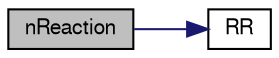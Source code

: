 digraph "nReaction"
{
  bgcolor="transparent";
  edge [fontname="FreeSans",fontsize="10",labelfontname="FreeSans",labelfontsize="10"];
  node [fontname="FreeSans",fontsize="10",shape=record];
  rankdir="LR";
  Node29 [label="nReaction",height=0.2,width=0.4,color="black", fillcolor="grey75", style="filled", fontcolor="black"];
  Node29 -> Node30 [color="midnightblue",fontsize="10",style="solid",fontname="FreeSans"];
  Node30 [label="RR",height=0.2,width=0.4,color="black",URL="$a29794.html#a181d9178fc189a3d40a5e47a1c810836",tooltip="Write access to chemical source terms. "];
}
